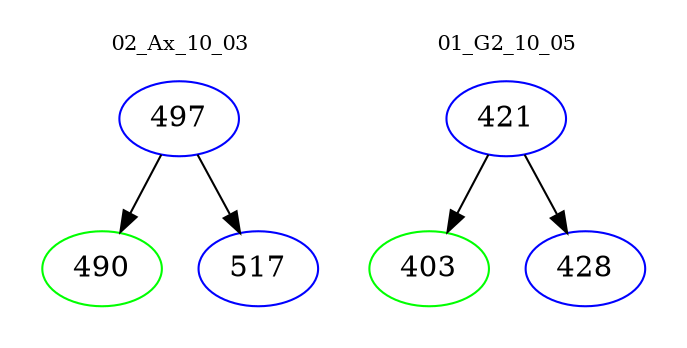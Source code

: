 digraph{
subgraph cluster_0 {
color = white
label = "02_Ax_10_03";
fontsize=10;
T0_497 [label="497", color="blue"]
T0_497 -> T0_490 [color="black"]
T0_490 [label="490", color="green"]
T0_497 -> T0_517 [color="black"]
T0_517 [label="517", color="blue"]
}
subgraph cluster_1 {
color = white
label = "01_G2_10_05";
fontsize=10;
T1_421 [label="421", color="blue"]
T1_421 -> T1_403 [color="black"]
T1_403 [label="403", color="green"]
T1_421 -> T1_428 [color="black"]
T1_428 [label="428", color="blue"]
}
}
